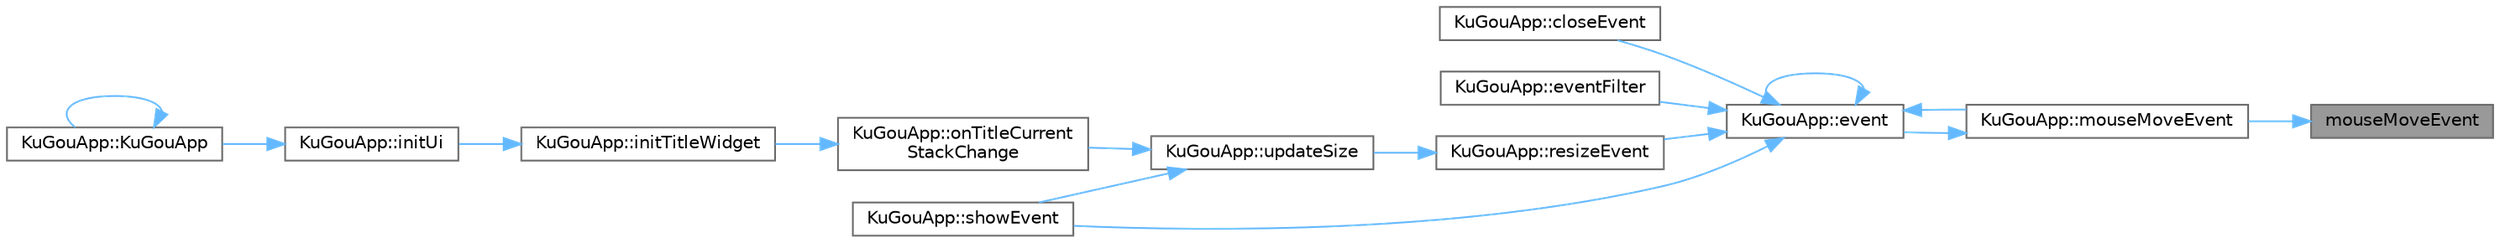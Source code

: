 digraph "mouseMoveEvent"
{
 // LATEX_PDF_SIZE
  bgcolor="transparent";
  edge [fontname=Helvetica,fontsize=10,labelfontname=Helvetica,labelfontsize=10];
  node [fontname=Helvetica,fontsize=10,shape=box,height=0.2,width=0.4];
  rankdir="RL";
  Node1 [id="Node000001",label="mouseMoveEvent",height=0.2,width=0.4,color="gray40", fillcolor="grey60", style="filled", fontcolor="black",tooltip="重写鼠标移动事件，处理窗口拖动和拉伸"];
  Node1 -> Node2 [id="edge1_Node000001_Node000002",dir="back",color="steelblue1",style="solid",tooltip=" "];
  Node2 [id="Node000002",label="KuGouApp::mouseMoveEvent",height=0.2,width=0.4,color="grey40", fillcolor="white", style="filled",URL="$class_ku_gou_app.html#a4d538d95963e25c7a27250e441321d72",tooltip="鼠标移动事件"];
  Node2 -> Node3 [id="edge2_Node000002_Node000003",dir="back",color="steelblue1",style="solid",tooltip=" "];
  Node3 [id="Node000003",label="KuGouApp::event",height=0.2,width=0.4,color="grey40", fillcolor="white", style="filled",URL="$class_ku_gou_app.html#a4df57dfac7a608de1ed3dc7bceda487e",tooltip="事件处理"];
  Node3 -> Node4 [id="edge3_Node000003_Node000004",dir="back",color="steelblue1",style="solid",tooltip=" "];
  Node4 [id="Node000004",label="KuGouApp::closeEvent",height=0.2,width=0.4,color="grey40", fillcolor="white", style="filled",URL="$class_ku_gou_app.html#a734e48502f247ab4495ae832e4c2ae2e",tooltip="关闭事件"];
  Node3 -> Node3 [id="edge4_Node000003_Node000003",dir="back",color="steelblue1",style="solid",tooltip=" "];
  Node3 -> Node5 [id="edge5_Node000003_Node000005",dir="back",color="steelblue1",style="solid",tooltip=" "];
  Node5 [id="Node000005",label="KuGouApp::eventFilter",height=0.2,width=0.4,color="grey40", fillcolor="white", style="filled",URL="$class_ku_gou_app.html#a7eb87a6d4464680c455d278d1d32eba6",tooltip="事件过滤器"];
  Node3 -> Node2 [id="edge6_Node000003_Node000002",dir="back",color="steelblue1",style="solid",tooltip=" "];
  Node3 -> Node6 [id="edge7_Node000003_Node000006",dir="back",color="steelblue1",style="solid",tooltip=" "];
  Node6 [id="Node000006",label="KuGouApp::resizeEvent",height=0.2,width=0.4,color="grey40", fillcolor="white", style="filled",URL="$class_ku_gou_app.html#a9a27ed4ceb22d2a19bdb88ed785085a1",tooltip="调整大小事件"];
  Node6 -> Node7 [id="edge8_Node000006_Node000007",dir="back",color="steelblue1",style="solid",tooltip=" "];
  Node7 [id="Node000007",label="KuGouApp::updateSize",height=0.2,width=0.4,color="grey40", fillcolor="white", style="filled",URL="$class_ku_gou_app.html#a6b995f2eb9693d044a0eb7a89102d8f0",tooltip="更新窗口大小"];
  Node7 -> Node8 [id="edge9_Node000007_Node000008",dir="back",color="steelblue1",style="solid",tooltip=" "];
  Node8 [id="Node000008",label="KuGouApp::onTitleCurrent\lStackChange",height=0.2,width=0.4,color="grey40", fillcolor="white", style="filled",URL="$class_ku_gou_app.html#a1d246a134b1b469507feccf8b8d6f7e3",tooltip="标题栏堆栈窗口切换槽函数"];
  Node8 -> Node9 [id="edge10_Node000008_Node000009",dir="back",color="steelblue1",style="solid",tooltip=" "];
  Node9 [id="Node000009",label="KuGouApp::initTitleWidget",height=0.2,width=0.4,color="grey40", fillcolor="white", style="filled",URL="$class_ku_gou_app.html#a94fc5073f204939937996ae86cd18b18",tooltip="初始化标题栏"];
  Node9 -> Node10 [id="edge11_Node000009_Node000010",dir="back",color="steelblue1",style="solid",tooltip=" "];
  Node10 [id="Node000010",label="KuGouApp::initUi",height=0.2,width=0.4,color="grey40", fillcolor="white", style="filled",URL="$class_ku_gou_app.html#afba6e95967cc3eb25fd518f7bde6ec04",tooltip="初始化界面"];
  Node10 -> Node11 [id="edge12_Node000010_Node000011",dir="back",color="steelblue1",style="solid",tooltip=" "];
  Node11 [id="Node000011",label="KuGouApp::KuGouApp",height=0.2,width=0.4,color="grey40", fillcolor="white", style="filled",URL="$class_ku_gou_app.html#af7467d6f774dc85cb961cd95c055f622",tooltip="构造函数"];
  Node11 -> Node11 [id="edge13_Node000011_Node000011",dir="back",color="steelblue1",style="solid",tooltip=" "];
  Node7 -> Node12 [id="edge14_Node000007_Node000012",dir="back",color="steelblue1",style="solid",tooltip=" "];
  Node12 [id="Node000012",label="KuGouApp::showEvent",height=0.2,width=0.4,color="grey40", fillcolor="white", style="filled",URL="$class_ku_gou_app.html#a26eb1890b4d4dfb7bf76fb7c44cbdebf",tooltip="显示事件"];
  Node3 -> Node12 [id="edge15_Node000003_Node000012",dir="back",color="steelblue1",style="solid",tooltip=" "];
}
